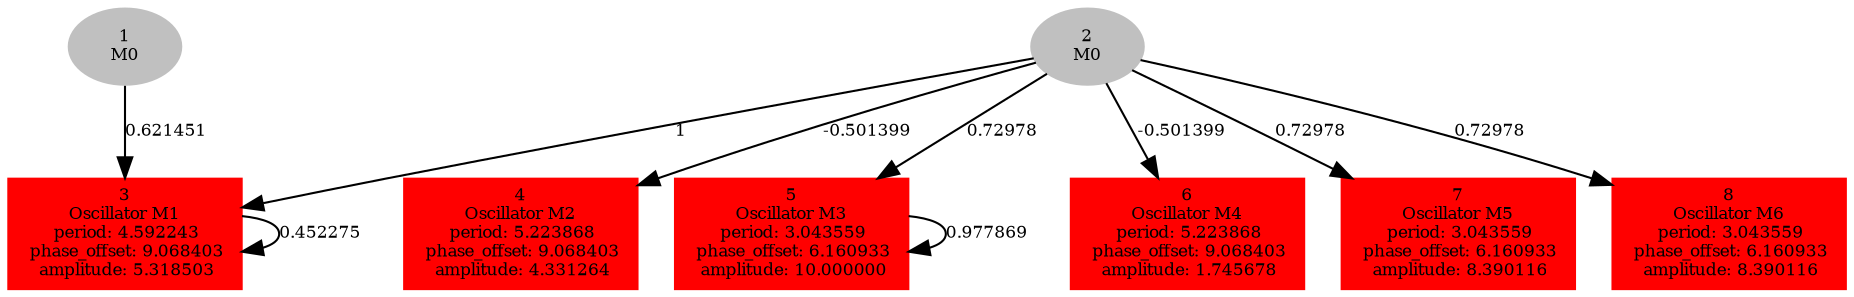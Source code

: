  digraph g{ forcelabels=true;
1[label=<1<BR/>M0>,color="grey",style=filled,fontsize=8];
2[label=<2<BR/>M0>,color="grey",style=filled,fontsize=8];
3 [label=<3<BR />Oscillator M1<BR /> period: 4.592243<BR /> phase_offset: 9.068403<BR /> amplitude: 5.318503>, shape=box,color=red,style=filled,fontsize=8];4 [label=<4<BR />Oscillator M2<BR /> period: 5.223868<BR /> phase_offset: 9.068403<BR /> amplitude: 4.331264>, shape=box,color=red,style=filled,fontsize=8];5 [label=<5<BR />Oscillator M3<BR /> period: 3.043559<BR /> phase_offset: 6.160933<BR /> amplitude: 10.000000>, shape=box,color=red,style=filled,fontsize=8];6 [label=<6<BR />Oscillator M4<BR /> period: 5.223868<BR /> phase_offset: 9.068403<BR /> amplitude: 1.745678>, shape=box,color=red,style=filled,fontsize=8];7 [label=<7<BR />Oscillator M5<BR /> period: 3.043559<BR /> phase_offset: 6.160933<BR /> amplitude: 8.390116>, shape=box,color=red,style=filled,fontsize=8];8 [label=<8<BR />Oscillator M6<BR /> period: 3.043559<BR /> phase_offset: 6.160933<BR /> amplitude: 8.390116>, shape=box,color=red,style=filled,fontsize=8];1 -> 3[label="0.621451 ",fontsize="8"];
2 -> 3[label="1 ",fontsize="8"];
2 -> 4[label="-0.501399 ",fontsize="8"];
2 -> 5[label="0.72978 ",fontsize="8"];
2 -> 6[label="-0.501399 ",fontsize="8"];
2 -> 7[label="0.72978 ",fontsize="8"];
2 -> 8[label="0.72978 ",fontsize="8"];
3 -> 3[label="0.452275 ",fontsize="8"];
5 -> 5[label="0.977869 ",fontsize="8"];
 }
